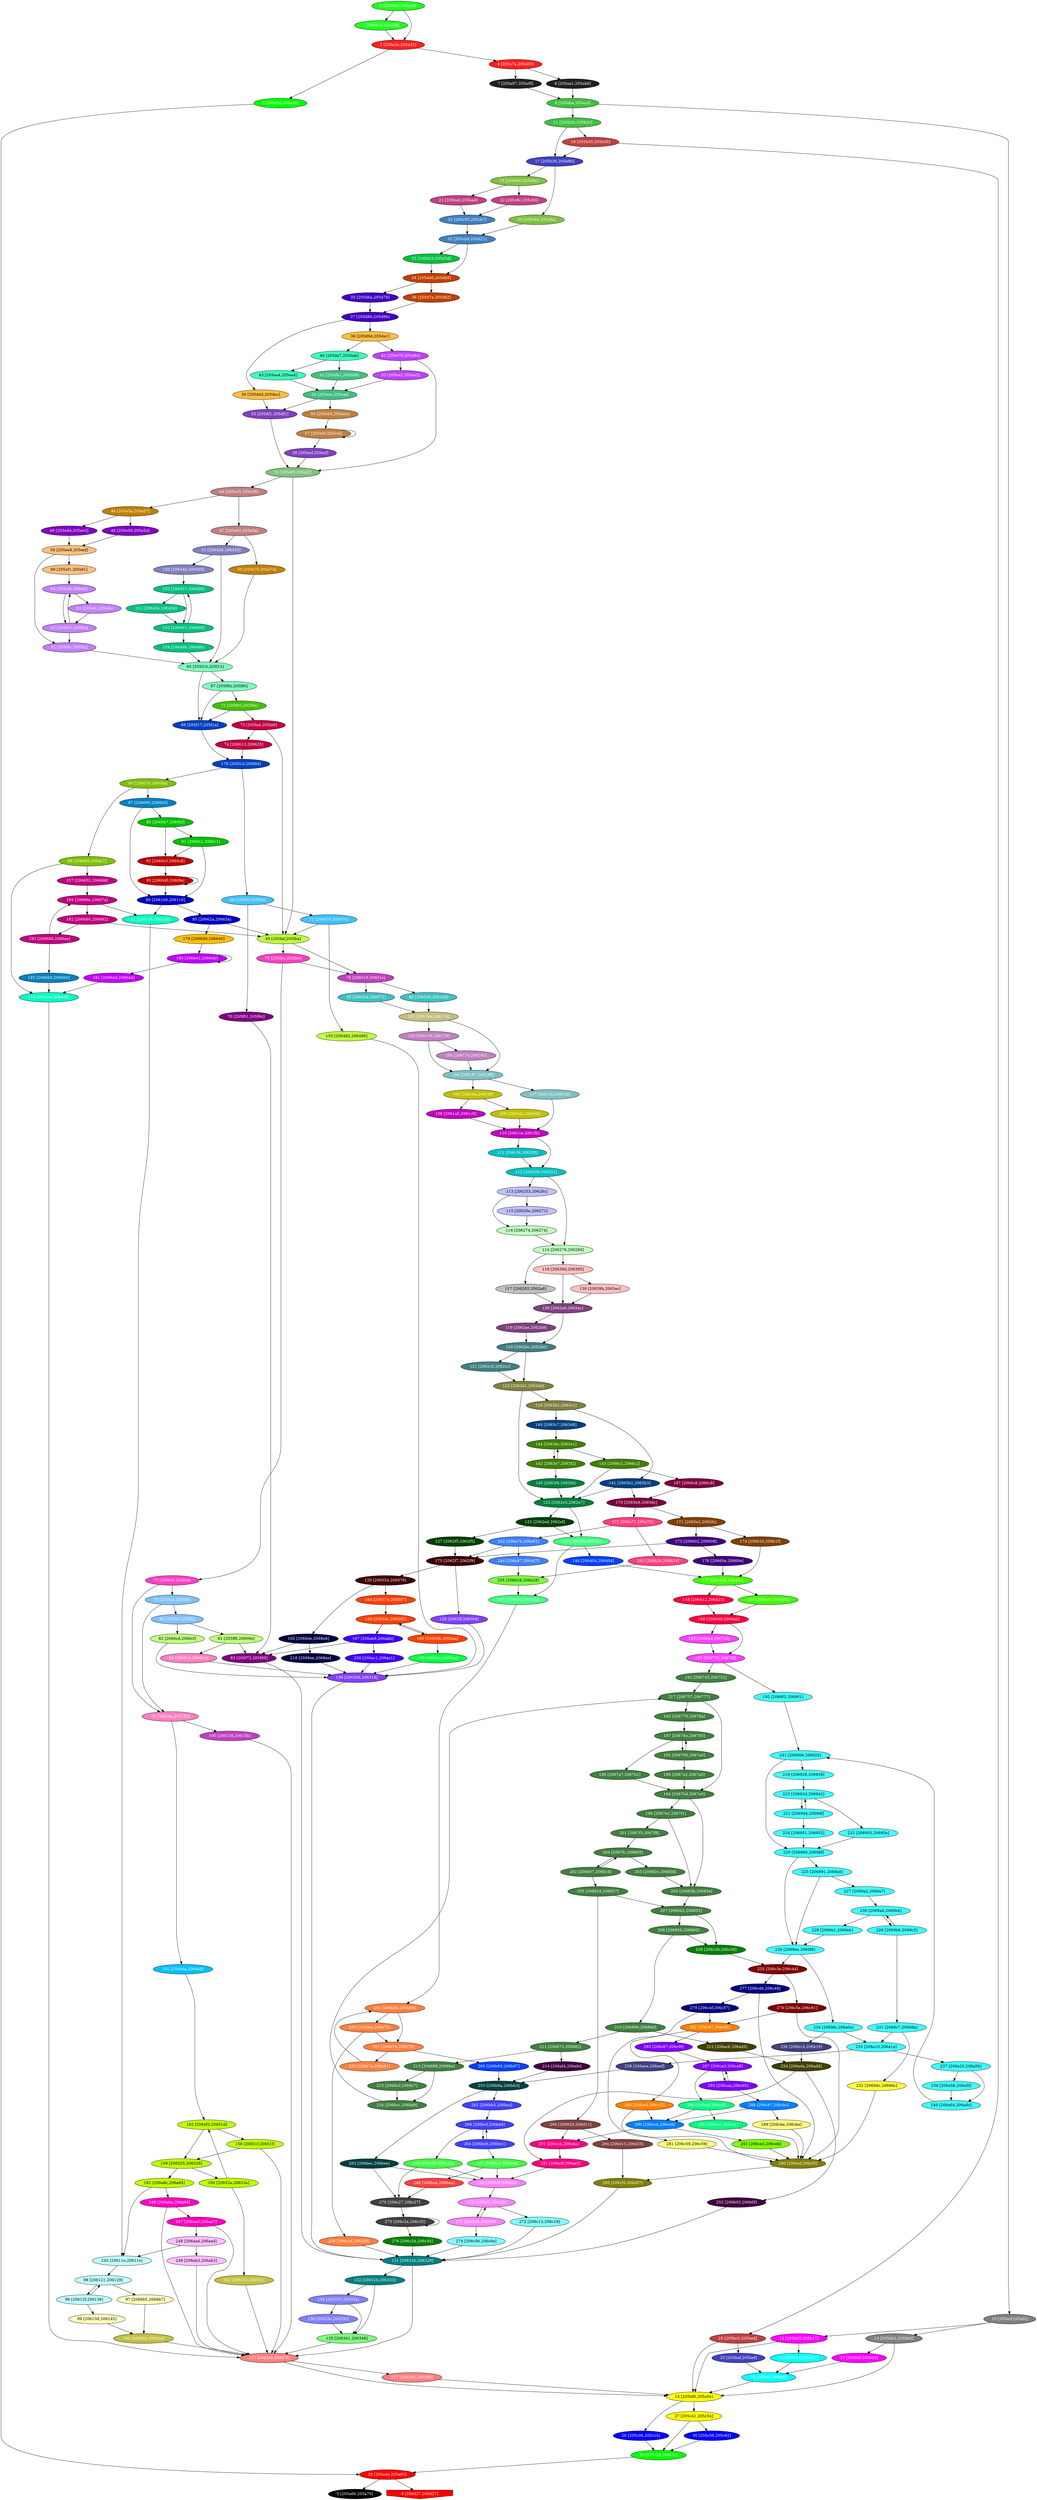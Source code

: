 diGraph libnss3{
	libnss3_0  [style=filled fillcolor="#20FF20" fontcolor="#ffffff" shape=oval label="0 [2059e0,205a1b]"]
	libnss3_1  [style=filled fillcolor="#20FF20" fontcolor="#ffffff" shape=oval label="1 [205a1d,205a28]"]
	libnss3_2  [style=filled fillcolor="#FF2020" fontcolor="#ffffff" shape=oval label="2 [205a2e,205a32]"]
	libnss3_3  [style=filled fillcolor="#00FF00" fontcolor="#ffffff" shape=oval label="3 [205a34,205a49]"]
	libnss3_4  [style=filled fillcolor="#FF2020" fontcolor="#ffffff" shape=oval label="4 [205a7a,205a95]"]
	libnss3_5  [style=filled fillcolor="#000000" fontcolor="#ffffff" shape=oval label="5 [205a66,205a79]"]
	libnss3_6  [style=filled fillcolor="#FF0000" fontcolor="#ffffff" shape=invhouse label="6 [206d27,206d27]"]
	libnss3_7  [style=filled fillcolor="#202020" fontcolor="#ffffff" shape=oval label="7 [205a97,205a9f]"]
	libnss3_8  [style=filled fillcolor="#202020" fontcolor="#ffffff" shape=oval label="8 [205aa1,205ab6]"]
	libnss3_9  [style=filled fillcolor="#40C040" fontcolor="#ffffff" shape=oval label="9 [205aba,205acd]"]
	libnss3_a  [style=filled fillcolor="#808080" fontcolor="#ffffff" shape=oval label="10 [205acf,205afc]"]
	libnss3_b  [style=filled fillcolor="#40C040" fontcolor="#ffffff" shape=oval label="11 [205b26,205b2e]"]
	libnss3_c  [style=filled fillcolor="#FF00FF" fontcolor="#ffffff" shape=oval label="12 [205b02,205b17]"]
	libnss3_d  [style=filled fillcolor="#808080" fontcolor="#ffffff" shape=oval label="13 [205bb2,205bbd]"]
	libnss3_e  [style=filled fillcolor="#00FFFF" fontcolor="#ffffff" shape=oval label="14 [205b1d,205b21]"]
	libnss3_f  [style=filled fillcolor="#FFFF00" fontcolor="#000000" shape=oval label="15 [205bf6,205c04]"]
	libnss3_10  [style=filled fillcolor="#C04040" fontcolor="#ffffff" shape=oval label="16 [205b30,205b30]"]
	libnss3_11  [style=filled fillcolor="#4040C0" fontcolor="#ffffff" shape=oval label="17 [205b36,205b80]"]
	libnss3_12  [style=filled fillcolor="#C04040" fontcolor="#ffffff" shape=oval label="18 [205bc5,205bed]"]
	libnss3_13  [style=filled fillcolor="#80C040" fontcolor="#ffffff" shape=oval label="19 [205b86,205b9a]"]
	libnss3_14  [style=filled fillcolor="#80C040" fontcolor="#ffffff" shape=oval label="20 [205c64,205c8a]"]
	libnss3_15  [style=filled fillcolor="#C04080" fontcolor="#ffffff" shape=oval label="21 [205ba0,205bad]"]
	libnss3_16  [style=filled fillcolor="#C04080" fontcolor="#ffffff" shape=oval label="22 [205c8c,205c93]"]
	libnss3_17  [style=filled fillcolor="#FF00FF" fontcolor="#ffffff" shape=oval label="23 [205bbf,205bc3]"]
	libnss3_18  [style=filled fillcolor="#00FFFF" fontcolor="#ffffff" shape=oval label="24 [205bf3,205bf3]"]
	libnss3_19  [style=filled fillcolor="#4040C0" fontcolor="#ffffff" shape=oval label="25 [205bef,205bef]"]
	libnss3_1a  [style=filled fillcolor="#0000FF" fontcolor="#ffffff" shape=oval label="26 [205c06,205c1b]"]
	libnss3_1b  [style=filled fillcolor="#FFFF00" fontcolor="#000000" shape=oval label="27 [205c41,205c54]"]
	libnss3_1c  [style=filled fillcolor="#FF0000" fontcolor="#ffffff" shape=oval label="28 [205a4e,205a60]"]
	libnss3_1d  [style=filled fillcolor="#00FF00" fontcolor="#ffffff" shape=oval label="29 [205c20,205c3c]"]
	libnss3_1e  [style=filled fillcolor="#0000FF" fontcolor="#ffffff" shape=oval label="30 [205c56,205c62]"]
	libnss3_1f  [style=filled fillcolor="#4080C0" fontcolor="#ffffff" shape=oval label="31 [205c95,205cb7]"]
	libnss3_20  [style=filled fillcolor="#4080C0" fontcolor="#ffffff" shape=oval label="32 [205cb9,205d21]"]
	libnss3_21  [style=filled fillcolor="#00C040" fontcolor="#ffffff" shape=oval label="33 [205d23,205d3d]"]
	libnss3_22  [style=filled fillcolor="#C04000" fontcolor="#ffffff" shape=oval label="34 [205d40,205d68]"]
	libnss3_23  [style=filled fillcolor="#4000C0" fontcolor="#ffffff" shape=oval label="35 [205d6a,205d78]"]
	libnss3_24  [style=filled fillcolor="#C04000" fontcolor="#ffffff" shape=oval label="36 [205d7a,205d82]"]
	libnss3_25  [style=filled fillcolor="#4000C0" fontcolor="#ffffff" shape=oval label="37 [205d86,205d9b]"]
	libnss3_26  [style=filled fillcolor="#FFC040" fontcolor="#000000" shape=oval label="38 [205d9d,205da1]"]
	libnss3_27  [style=filled fillcolor="#FFC040" fontcolor="#000000" shape=oval label="39 [205ddd,205dec]"]
	libnss3_28  [style=filled fillcolor="#40FFC0" fontcolor="#000000" shape=oval label="40 [205da7,205dab]"]
	libnss3_29  [style=filled fillcolor="#C040FF" fontcolor="#ffffff" shape=oval label="41 [205e79,205e9c]"]
	libnss3_2a  [style=filled fillcolor="#40C080" fontcolor="#ffffff" shape=oval label="42 [205db1,205dd8]"]
	libnss3_2b  [style=filled fillcolor="#40FFC0" fontcolor="#000000" shape=oval label="43 [205ea4,205ea4]"]
	libnss3_2c  [style=filled fillcolor="#C08080" fontcolor="#ffffff" shape=oval label="44 [205e35,205e38]"]
	libnss3_2d  [style=filled fillcolor="#C0FF40" fontcolor="#000000" shape=oval label="45 [205faf,205fba]"]
	libnss3_2e  [style=filled fillcolor="#C08000" fontcolor="#ffffff" shape=oval label="46 [205e3a,205e57]"]
	libnss3_2f  [style=filled fillcolor="#C08080" fontcolor="#ffffff" shape=oval label="47 [205e62,205e6a]"]
	libnss3_30  [style=filled fillcolor="#8000C0" fontcolor="#ffffff" shape=oval label="48 [205e59,205e5d]"]
	libnss3_31  [style=filled fillcolor="#8000C0" fontcolor="#ffffff" shape=oval label="49 [205ed4,205ee3]"]
	libnss3_32  [style=filled fillcolor="#C08000" fontcolor="#ffffff" shape=oval label="50 [205e70,205e74]"]
	libnss3_33  [style=filled fillcolor="#8080C0" fontcolor="#ffffff" shape=oval label="51 [206428,206445]"]
	libnss3_34  [style=filled fillcolor="#80C080" fontcolor="#ffffff" shape=oval label="52 [205df3,205e2f]"]
	libnss3_35  [style=filled fillcolor="#C040FF" fontcolor="#ffffff" shape=oval label="53 [205ea2,205ea2]"]
	libnss3_36  [style=filled fillcolor="#40C080" fontcolor="#ffffff" shape=oval label="54 [205eac,205eaf]"]
	libnss3_37  [style=filled fillcolor="#8040C0" fontcolor="#ffffff" shape=oval label="55 [205df1,205df1]"]
	libnss3_38  [style=filled fillcolor="#C08040" fontcolor="#ffffff" shape=oval label="56 [205eb5,205eba]"]
	libnss3_39  [style=filled fillcolor="#C08040" fontcolor="#ffffff" shape=oval label="57 [205ebf,205ecd]"]
	libnss3_3a  [style=filled fillcolor="#8040C0" fontcolor="#ffffff" shape=oval label="58 [205ecf,205ecf]"]
	libnss3_3b  [style=filled fillcolor="#FFC080" fontcolor="#000000" shape=oval label="59 [205ee8,205eef]"]
	libnss3_3c  [style=filled fillcolor="#FFC080" fontcolor="#000000" shape=oval label="60 [205ef1,205ef1]"]
	libnss3_3d  [style=filled fillcolor="#C080FF" fontcolor="#ffffff" shape=oval label="61 [205f0c,205f0c]"]
	libnss3_3e  [style=filled fillcolor="#C080FF" fontcolor="#ffffff" shape=oval label="62 [205efc,205efe]"]
	libnss3_3f  [style=filled fillcolor="#C080FF" fontcolor="#ffffff" shape=oval label="63 [205f02,205f0a]"]
	libnss3_40  [style=filled fillcolor="#C080FF" fontcolor="#ffffff" shape=oval label="64 [205ef8,205efa]"]
	libnss3_41  [style=filled fillcolor="#80FFC0" fontcolor="#000000" shape=oval label="65 [205f10,205f15]"]
	libnss3_42  [style=filled fillcolor="#0040C0" fontcolor="#ffffff" shape=oval label="66 [205f17,205f1a]"]
	libnss3_43  [style=filled fillcolor="#80FFC0" fontcolor="#000000" shape=oval label="67 [205f8d,205f90]"]
	libnss3_44  [style=filled fillcolor="#40C0FF" fontcolor="#ffffff" shape=oval label="68 [205f4f,205f5b]"]
	libnss3_45  [style=filled fillcolor="#80C000" fontcolor="#ffffff" shape=oval label="69 [206076,20608a]"]
	libnss3_46  [style=filled fillcolor="#800080" fontcolor="#ffffff" shape=oval label="70 [205f61,205f6d]"]
	libnss3_47  [style=filled fillcolor="#40C0FF" fontcolor="#ffffff" shape=oval label="71 [206470,20647c]"]
	libnss3_48  [style=filled fillcolor="#40C000" fontcolor="#ffffff" shape=oval label="72 [205f92,205f9e]"]
	libnss3_49  [style=filled fillcolor="#C00040" fontcolor="#ffffff" shape=oval label="73 [205fa4,205fa9]"]
	libnss3_4a  [style=filled fillcolor="#C00040" fontcolor="#ffffff" shape=oval label="74 [206613,206625]"]
	libnss3_4b  [style=filled fillcolor="#FF40C0" fontcolor="#ffffff" shape=oval label="75 [205fbc,205fbe]"]
	libnss3_4c  [style=filled fillcolor="#C040C0" fontcolor="#ffffff" shape=oval label="76 [206019,20601e]"]
	libnss3_4d  [style=filled fillcolor="#FF40C0" fontcolor="#ffffff" shape=oval label="77 [205fc0,205fd4]"]
	libnss3_4e  [style=filled fillcolor="#80C0FF" fontcolor="#ffffff" shape=oval label="78 [205fda,205fdd]"]
	libnss3_4f  [style=filled fillcolor="#FF80C0" fontcolor="#ffffff" shape=oval label="79 [20614a,206152]"]
	libnss3_50  [style=filled fillcolor="#80C0FF" fontcolor="#ffffff" shape=oval label="80 [205fe3,205ff2]"]
	libnss3_51  [style=filled fillcolor="#C0FF80" fontcolor="#000000" shape=oval label="81 [205ff8,20600e]"]
	libnss3_52  [style=filled fillcolor="#C0FF80" fontcolor="#000000" shape=oval label="82 [2066cd,2066cf]"]
	libnss3_53  [style=filled fillcolor="#800080" fontcolor="#ffffff" shape=oval label="83 [205f72,205f88]"]
	libnss3_54  [style=filled fillcolor="#FF80C0" fontcolor="#ffffff" shape=oval label="84 [206014,206014]"]
	libnss3_55  [style=filled fillcolor="#40C0C0" fontcolor="#ffffff" shape=oval label="85 [206024,206071]"]
	libnss3_56  [style=filled fillcolor="#40C0C0" fontcolor="#ffffff" shape=oval label="86 [206160,206169]"]
	libnss3_57  [style=filled fillcolor="#0080C0" fontcolor="#ffffff" shape=oval label="87 [206090,2060b5]"]
	libnss3_58  [style=filled fillcolor="#80C000" fontcolor="#ffffff" shape=oval label="88 [206495,2064c7]"]
	libnss3_59  [style=filled fillcolor="#00C000" fontcolor="#ffffff" shape=oval label="89 [2060b7,2060bf]"]
	libnss3_5a  [style=filled fillcolor="#0000C0" fontcolor="#ffffff" shape=oval label="90 [206100,206110]"]
	libnss3_5b  [style=filled fillcolor="#00C000" fontcolor="#ffffff" shape=oval label="91 [2060c1,2060c1]"]
	libnss3_5c  [style=filled fillcolor="#C00000" fontcolor="#ffffff" shape=oval label="92 [2060c3,2060c8]"]
	libnss3_5d  [style=filled fillcolor="#C00000" fontcolor="#ffffff" shape=oval label="93 [2060d0,2060fe]"]
	libnss3_5e  [style=filled fillcolor="#00FFC0" fontcolor="#ffffff" shape=oval label="94 [206116,206119]"]
	libnss3_5f  [style=filled fillcolor="#0000C0" fontcolor="#ffffff" shape=oval label="95 [20662a,20663a]"]
	libnss3_60  [style=filled fillcolor="#C0FFFF" fontcolor="#000000" shape=oval label="96 [20612f,206136]"]
	libnss3_61  [style=filled fillcolor="#FFFFC0" fontcolor="#000000" shape=oval label="97 [2066b5,2066b7]"]
	libnss3_62  [style=filled fillcolor="#C0FFFF" fontcolor="#000000" shape=oval label="98 [206121,206129]"]
	libnss3_63  [style=filled fillcolor="#FFFFC0" fontcolor="#000000" shape=oval label="99 [206138,206145]"]
	libnss3_64  [style=filled fillcolor="#C040C0" fontcolor="#ffffff" shape=oval label="100 [206158,20615b]"]
	libnss3_65  [style=filled fillcolor="#00C0FF" fontcolor="#ffffff" shape=oval label="101 [2064da,2064eb]"]
	libnss3_66  [style=filled fillcolor="#C0C080" fontcolor="#ffffff" shape=oval label="102 [20616e,206174]"]
	libnss3_67  [style=filled fillcolor="#C080C0" fontcolor="#ffffff" shape=oval label="103 [206176,206178]"]
	libnss3_68  [style=filled fillcolor="#80C0C0" fontcolor="#ffffff" shape=oval label="104 [206187,206198]"]
	libnss3_69  [style=filled fillcolor="#C080C0" fontcolor="#ffffff" shape=oval label="105 [20617a,206185]"]
	libnss3_6a  [style=filled fillcolor="#C0C000" fontcolor="#ffffff" shape=oval label="106 [20619a,20619f]"]
	libnss3_6b  [style=filled fillcolor="#80C0C0" fontcolor="#ffffff" shape=oval label="107 [2061cb,2061cb]"]
	libnss3_6c  [style=filled fillcolor="#C000C0" fontcolor="#ffffff" shape=oval label="108 [2061a5,2061c9]"]
	libnss3_6d  [style=filled fillcolor="#C0C000" fontcolor="#ffffff" shape=oval label="109 [206541,20654f]"]
	libnss3_6e  [style=filled fillcolor="#C000C0" fontcolor="#ffffff" shape=oval label="110 [2061ce,2061fb]"]
	libnss3_6f  [style=filled fillcolor="#00C0C0" fontcolor="#ffffff" shape=oval label="111 [2061fd,206205]"]
	libnss3_70  [style=filled fillcolor="#00C0C0" fontcolor="#ffffff" shape=oval label="112 [206209,206251]"]
	libnss3_71  [style=filled fillcolor="#C0C0FF" fontcolor="#000000" shape=oval label="113 [206253,20626c]"]
	libnss3_72  [style=filled fillcolor="#C0FFC0" fontcolor="#000000" shape=oval label="114 [206276,20628d]"]
	libnss3_73  [style=filled fillcolor="#C0C0FF" fontcolor="#000000" shape=oval label="115 [20626e,206271]"]
	libnss3_74  [style=filled fillcolor="#C0FFC0" fontcolor="#000000" shape=oval label="116 [206274,206274]"]
	libnss3_75  [style=filled fillcolor="#C0C0C0" fontcolor="#000000" shape=oval label="117 [206293,2062a6]"]
	libnss3_76  [style=filled fillcolor="#FFC0C0" fontcolor="#000000" shape=oval label="118 [20638d,206395]"]
	libnss3_77  [style=filled fillcolor="#804080" fontcolor="#ffffff" shape=oval label="119 [2062ae,2062b9]"]
	libnss3_78  [style=filled fillcolor="#408080" fontcolor="#ffffff" shape=oval label="120 [2062bc,2062be]"]
	libnss3_79  [style=filled fillcolor="#408080" fontcolor="#ffffff" shape=oval label="121 [2062c0,2062cc]"]
	libnss3_7a  [style=filled fillcolor="#808040" fontcolor="#ffffff" shape=oval label="122 [2062d1,2062dd]"]
	libnss3_7b  [style=filled fillcolor="#008040" fontcolor="#ffffff" shape=oval label="123 [2062e3,2062e7]"]
	libnss3_7c  [style=filled fillcolor="#808040" fontcolor="#ffffff" shape=oval label="124 [2063b1,2063c1]"]
	libnss3_7d  [style=filled fillcolor="#004000" fontcolor="#ffffff" shape=oval label="125 [2062ed,2062ef]"]
	libnss3_7e  [style=filled fillcolor="#40FF80" fontcolor="#ffffff" shape=oval label="126 [2063f9,2063fe]"]
	libnss3_7f  [style=filled fillcolor="#004000" fontcolor="#ffffff" shape=oval label="127 [2062f5,2062f5]"]
	libnss3_80  [style=filled fillcolor="#8040FF" fontcolor="#ffffff" shape=oval label="128 [2062ff,206304]"]
	libnss3_81  [style=filled fillcolor="#400000" fontcolor="#ffffff" shape=oval label="129 [206554,206578]"]
	libnss3_82  [style=filled fillcolor="#8040FF" fontcolor="#ffffff" shape=oval label="130 [206309,206318]"]
	libnss3_83  [style=filled fillcolor="#008080" fontcolor="#ffffff" shape=oval label="131 [20631b,206329]"]
	libnss3_84  [style=filled fillcolor="#008080" fontcolor="#ffffff" shape=oval label="132 [20632b,206333]"]
	libnss3_85  [style=filled fillcolor="#FF8080" fontcolor="#ffffff" shape=oval label="133 [20634b,20637f]"]
	libnss3_86  [style=filled fillcolor="#8080FF" fontcolor="#ffffff" shape=oval label="134 [206335,20633a]"]
	libnss3_87  [style=filled fillcolor="#80FF80" fontcolor="#000000" shape=oval label="135 [206341,206346]"]
	libnss3_88  [style=filled fillcolor="#8080FF" fontcolor="#ffffff" shape=oval label="136 [20633c,20633c]"]
	libnss3_89  [style=filled fillcolor="#FF8080" fontcolor="#ffffff" shape=oval label="137 [206385,206388]"]
	libnss3_8a  [style=filled fillcolor="#804080" fontcolor="#ffffff" shape=oval label="138 [2062a9,2062ac]"]
	libnss3_8b  [style=filled fillcolor="#FFC0C0" fontcolor="#000000" shape=oval label="139 [20639b,2063ac]"]
	libnss3_8c  [style=filled fillcolor="#004080" fontcolor="#ffffff" shape=oval label="140 [2063c7,2063d8]"]
	libnss3_8d  [style=filled fillcolor="#004080" fontcolor="#ffffff" shape=oval label="141 [2065b1,2065b3]"]
	libnss3_8e  [style=filled fillcolor="#408000" fontcolor="#ffffff" shape=oval label="142 [2063e7,2063f2]"]
	libnss3_8f  [style=filled fillcolor="#408000" fontcolor="#ffffff" shape=oval label="143 [2066c2,2066c2]"]
	libnss3_90  [style=filled fillcolor="#408000" fontcolor="#ffffff" shape=oval label="144 [2063dc,2063e1]"]
	libnss3_91  [style=filled fillcolor="#008040" fontcolor="#ffffff" shape=oval label="145 [2063f4,2063f4]"]
	libnss3_92  [style=filled fillcolor="#0040FF" fontcolor="#ffffff" shape=oval label="146 [206404,206404]"]
	libnss3_93  [style=filled fillcolor="#40FF80" fontcolor="#ffffff" shape=oval label="147 [206b2a,206b4b]"]
	libnss3_94  [style=filled fillcolor="#FF0040" fontcolor="#ffffff" shape=oval label="148 [206412,206423]"]
	libnss3_95  [style=filled fillcolor="#40FF00" fontcolor="#ffffff" shape=oval label="149 [2066d4,2066d4]"]
	libnss3_96  [style=filled fillcolor="#8080C0" fontcolor="#ffffff" shape=oval label="150 [20644b,206450]"]
	libnss3_97  [style=filled fillcolor="#00C080" fontcolor="#ffffff" shape=oval label="151 [20645b,20645d]"]
	libnss3_98  [style=filled fillcolor="#00C080" fontcolor="#ffffff" shape=oval label="152 [206461,206469]"]
	libnss3_99  [style=filled fillcolor="#00C080" fontcolor="#ffffff" shape=oval label="153 [206457,206459]"]
	libnss3_9a  [style=filled fillcolor="#00C080" fontcolor="#ffffff" shape=oval label="154 [20646b,20646b]"]
	libnss3_9b  [style=filled fillcolor="#C0FF40" fontcolor="#000000" shape=oval label="155 [206482,206490]"]
	libnss3_9c  [style=filled fillcolor="#00FFC0" fontcolor="#ffffff" shape=oval label="156 [2064cd,2064d5]"]
	libnss3_9d  [style=filled fillcolor="#C00080" fontcolor="#ffffff" shape=oval label="157 [206652,206666]"]
	libnss3_9e  [style=filled fillcolor="#C0FF00" fontcolor="#000000" shape=oval label="158 [20651f,20651f]"]
	libnss3_9f  [style=filled fillcolor="#C0FF00" fontcolor="#000000" shape=oval label="159 [206525,206528]"]
	libnss3_a0  [style=filled fillcolor="#C0FF00" fontcolor="#000000" shape=oval label="160 [20652e,20653a]"]
	libnss3_a1  [style=filled fillcolor="#C0FF00" fontcolor="#000000" shape=oval label="161 [206a8c,206a94]"]
	libnss3_a2  [style=filled fillcolor="#C0FF00" fontcolor="#000000" shape=oval label="162 [2064f3,20651d]"]
	libnss3_a3  [style=filled fillcolor="#C0C040" fontcolor="#ffffff" shape=oval label="163 [20653c,20653c]"]
	libnss3_a4  [style=filled fillcolor="#FF4000" fontcolor="#ffffff" shape=oval label="164 [20657e,206587]"]
	libnss3_a5  [style=filled fillcolor="#000040" fontcolor="#ffffff" shape=oval label="165 [2068de,2068e8]"]
	libnss3_a6  [style=filled fillcolor="#FF4000" fontcolor="#ffffff" shape=oval label="166 [20659b,2065aa]"]
	libnss3_a7  [style=filled fillcolor="#4000FF" fontcolor="#ffffff" shape=oval label="167 [206ab8,206abb]"]
	libnss3_a8  [style=filled fillcolor="#FF4000" fontcolor="#ffffff" shape=oval label="168 [20658c,206595]"]
	libnss3_a9  [style=filled fillcolor="#00FF40" fontcolor="#ffffff" shape=oval label="169 [2065ac,2065ac]"]
	libnss3_aa  [style=filled fillcolor="#800040" fontcolor="#ffffff" shape=oval label="170 [2065b9,2065dc]"]
	libnss3_ab  [style=filled fillcolor="#804000" fontcolor="#ffffff" shape=oval label="171 [2065e2,2065fc]"]
	libnss3_ac  [style=filled fillcolor="#FF4080" fontcolor="#ffffff" shape=oval label="172 [206a71,206a75]"]
	libnss3_ad  [style=filled fillcolor="#400080" fontcolor="#ffffff" shape=oval label="173 [206602,206608]"]
	libnss3_ae  [style=filled fillcolor="#804000" fontcolor="#ffffff" shape=oval label="174 [206b1b,206b1f]"]
	libnss3_af  [style=filled fillcolor="#400000" fontcolor="#ffffff" shape=oval label="175 [2062f7,2062f9]"]
	libnss3_b0  [style=filled fillcolor="#400080" fontcolor="#ffffff" shape=oval label="176 [20660e,20660e]"]
	libnss3_b1  [style=filled fillcolor="#40FF00" fontcolor="#ffffff" shape=oval label="177 [206406,20640c]"]
	libnss3_b2  [style=filled fillcolor="#0040C0" fontcolor="#ffffff" shape=oval label="178 [205f1d,205f49]"]
	libnss3_b3  [style=filled fillcolor="#FFC000" fontcolor="#000000" shape=oval label="179 [206640,206640]"]
	libnss3_b4  [style=filled fillcolor="#C000FF" fontcolor="#ffffff" shape=oval label="180 [206643,20664b]"]
	libnss3_b5  [style=filled fillcolor="#C000FF" fontcolor="#ffffff" shape=oval label="181 [20664d,20664d]"]
	libnss3_b6  [style=filled fillcolor="#C00080" fontcolor="#ffffff" shape=oval label="182 [206680,206682]"]
	libnss3_b7  [style=filled fillcolor="#C00080" fontcolor="#ffffff" shape=oval label="183 [206688,2066ae]"]
	libnss3_b8  [style=filled fillcolor="#C00080" fontcolor="#ffffff" shape=oval label="184 [20666e,20667a]"]
	libnss3_b9  [style=filled fillcolor="#0080C0" fontcolor="#ffffff" shape=oval label="185 [2066b0,2066b0]"]
	libnss3_ba  [style=filled fillcolor="#C0C040" fontcolor="#ffffff" shape=oval label="186 [2066bb,2066bd]"]
	libnss3_bb  [style=filled fillcolor="#800040" fontcolor="#ffffff" shape=oval label="187 [2066c8,2066c8]"]
	libnss3_bc  [style=filled fillcolor="#FF0040" fontcolor="#ffffff" shape=oval label="188 [2066d9,2066eb]"]
	libnss3_bd  [style=filled fillcolor="#FF40FF" fontcolor="#ffffff" shape=oval label="189 [2066ed,20672d]"]
	libnss3_be  [style=filled fillcolor="#FF40FF" fontcolor="#ffffff" shape=oval label="190 [206732,20673f]"]
	libnss3_bf  [style=filled fillcolor="#408040" fontcolor="#ffffff" shape=oval label="191 [206745,206752]"]
	libnss3_c0  [style=filled fillcolor="#40FFFF" fontcolor="#000000" shape=oval label="192 [2068f3,206901]"]
	libnss3_c1  [style=filled fillcolor="#408040" fontcolor="#ffffff" shape=oval label="193 [206779,20678a]"]
	libnss3_c2  [style=filled fillcolor="#408040" fontcolor="#ffffff" shape=oval label="194 [2067b4,2067e0]"]
	libnss3_c3  [style=filled fillcolor="#408040" fontcolor="#ffffff" shape=oval label="195 [206795,2067a0]"]
	libnss3_c4  [style=filled fillcolor="#408040" fontcolor="#ffffff" shape=oval label="196 [2067a7,2067b1]"]
	libnss3_c5  [style=filled fillcolor="#408040" fontcolor="#ffffff" shape=oval label="197 [20678e,206793]"]
	libnss3_c6  [style=filled fillcolor="#408040" fontcolor="#ffffff" shape=oval label="198 [2067a2,2067a5]"]
	libnss3_c7  [style=filled fillcolor="#408040" fontcolor="#ffffff" shape=oval label="199 [2067e2,2067f1]"]
	libnss3_c8  [style=filled fillcolor="#408040" fontcolor="#ffffff" shape=oval label="200 [20683b,20683e]"]
	libnss3_c9  [style=filled fillcolor="#408040" fontcolor="#ffffff" shape=oval label="201 [2067f3,2067f8]"]
	libnss3_ca  [style=filled fillcolor="#408040" fontcolor="#ffffff" shape=oval label="202 [206807,206816]"]
	libnss3_cb  [style=filled fillcolor="#408040" fontcolor="#ffffff" shape=oval label="203 [20682e,206838]"]
	libnss3_cc  [style=filled fillcolor="#408040" fontcolor="#ffffff" shape=oval label="204 [2067fc,206805]"]
	libnss3_cd  [style=filled fillcolor="#408040" fontcolor="#ffffff" shape=oval label="205 [206818,206827]"]
	libnss3_ce  [style=filled fillcolor="#804040" fontcolor="#ffffff" shape=oval label="206 [206829,206d11]"]
	libnss3_cf  [style=filled fillcolor="#408040" fontcolor="#ffffff" shape=oval label="207 [206843,206853]"]
	libnss3_d0  [style=filled fillcolor="#408040" fontcolor="#ffffff" shape=oval label="208 [206859,206860]"]
	libnss3_d1  [style=filled fillcolor="#008000" fontcolor="#ffffff" shape=oval label="209 [206c39,206c39]"]
	libnss3_d2  [style=filled fillcolor="#408040" fontcolor="#ffffff" shape=oval label="210 [206866,20686d]"]
	libnss3_d3  [style=filled fillcolor="#408040" fontcolor="#ffffff" shape=oval label="211 [206873,206882]"]
	libnss3_d4  [style=filled fillcolor="#404000" fontcolor="#ffffff" shape=oval label="212 [206ac6,206ad5]"]
	libnss3_d5  [style=filled fillcolor="#408040" fontcolor="#ffffff" shape=oval label="213 [206888,2068be]"]
	libnss3_d6  [style=filled fillcolor="#400040" fontcolor="#ffffff" shape=oval label="214 [206af4,206afe]"]
	libnss3_d7  [style=filled fillcolor="#408040" fontcolor="#ffffff" shape=oval label="215 [2068c0,2068c7]"]
	libnss3_d8  [style=filled fillcolor="#408040" fontcolor="#ffffff" shape=oval label="216 [2068cc,2068d9]"]
	libnss3_d9  [style=filled fillcolor="#408040" fontcolor="#ffffff" shape=oval label="217 [206757,206777]"]
	libnss3_da  [style=filled fillcolor="#000040" fontcolor="#ffffff" shape=oval label="218 [2068ee,2068ee]"]
	libnss3_db  [style=filled fillcolor="#40FFFF" fontcolor="#000000" shape=oval label="219 [206928,206939]"]
	libnss3_dc  [style=filled fillcolor="#40FFFF" fontcolor="#000000" shape=oval label="220 [206960,20698f]"]
	libnss3_dd  [style=filled fillcolor="#40FFFF" fontcolor="#000000" shape=oval label="221 [206944,20694f]"]
	libnss3_de  [style=filled fillcolor="#40FFFF" fontcolor="#000000" shape=oval label="222 [206955,20695e]"]
	libnss3_df  [style=filled fillcolor="#40FFFF" fontcolor="#000000" shape=oval label="223 [20693d,206942]"]
	libnss3_e0  [style=filled fillcolor="#40FFFF" fontcolor="#000000" shape=oval label="224 [206951,206953]"]
	libnss3_e1  [style=filled fillcolor="#40FFFF" fontcolor="#000000" shape=oval label="225 [206991,2069a0]"]
	libnss3_e2  [style=filled fillcolor="#40FFFF" fontcolor="#000000" shape=oval label="226 [2069ee,2069f8]"]
	libnss3_e3  [style=filled fillcolor="#40FFFF" fontcolor="#000000" shape=oval label="227 [2069a2,2069a7]"]
	libnss3_e4  [style=filled fillcolor="#40FFFF" fontcolor="#000000" shape=oval label="228 [2069b6,2069c5]"]
	libnss3_e5  [style=filled fillcolor="#40FFFF" fontcolor="#000000" shape=oval label="229 [2069e1,2069eb]"]
	libnss3_e6  [style=filled fillcolor="#40FFFF" fontcolor="#000000" shape=oval label="230 [2069ab,2069b4]"]
	libnss3_e7  [style=filled fillcolor="#40FFFF" fontcolor="#000000" shape=oval label="231 [2069c7,2069da]"]
	libnss3_e8  [style=filled fillcolor="#FFFF40" fontcolor="#000000" shape=oval label="232 [2069dc,2069dc]"]
	libnss3_e9  [style=filled fillcolor="#40FFFF" fontcolor="#000000" shape=oval label="233 [206a10,206a1a]"]
	libnss3_ea  [style=filled fillcolor="#40FFFF" fontcolor="#000000" shape=oval label="234 [2069fe,206a0a]"]
	libnss3_eb  [style=filled fillcolor="#800000" fontcolor="#ffffff" shape=oval label="235 [206c3e,206c44]"]
	libnss3_ec  [style=filled fillcolor="#404080" fontcolor="#ffffff" shape=oval label="236 [206b14,206b19]"]
	libnss3_ed  [style=filled fillcolor="#40FFFF" fontcolor="#000000" shape=oval label="237 [206a20,206a56]"]
	libnss3_ee  [style=filled fillcolor="#404080" fontcolor="#ffffff" shape=oval label="238 [206aea,206aef]"]
	libnss3_ef  [style=filled fillcolor="#40FFFF" fontcolor="#000000" shape=oval label="239 [206a58,206a5f]"]
	libnss3_f0  [style=filled fillcolor="#40FFFF" fontcolor="#000000" shape=oval label="240 [206a64,206a6c]"]
	libnss3_f1  [style=filled fillcolor="#40FFFF" fontcolor="#000000" shape=oval label="241 [206906,206926]"]
	libnss3_f2  [style=filled fillcolor="#4080FF" fontcolor="#ffffff" shape=oval label="242 [206a7b,206a81]"]
	libnss3_f3  [style=filled fillcolor="#FF4080" fontcolor="#ffffff" shape=oval label="243 [206b24,206b24]"]
	libnss3_f4  [style=filled fillcolor="#4080FF" fontcolor="#ffffff" shape=oval label="244 [206a87,206a87]"]
	libnss3_f5  [style=filled fillcolor="#C0FFFF" fontcolor="#000000" shape=oval label="245 [20611e,20611e]"]
	libnss3_f6  [style=filled fillcolor="#FF00C0" fontcolor="#ffffff" shape=oval label="246 [206a9a,206a9d]"]
	libnss3_f7  [style=filled fillcolor="#FF00C0" fontcolor="#ffffff" shape=oval label="247 [206aa3,206aa7]"]
	libnss3_f8  [style=filled fillcolor="#FFC0FF" fontcolor="#000000" shape=oval label="248 [206aad,206aad]"]
	libnss3_f9  [style=filled fillcolor="#FFC0FF" fontcolor="#000000" shape=oval label="249 [206ab3,206ab3]"]
	libnss3_fa  [style=filled fillcolor="#4000FF" fontcolor="#ffffff" shape=oval label="250 [206ac1,206ac1]"]
	libnss3_fb  [style=filled fillcolor="#FF0080" fontcolor="#ffffff" shape=oval label="251 [206adf,206ae5]"]
	libnss3_fc  [style=filled fillcolor="#400040" fontcolor="#ffffff" shape=oval label="252 [206b03,206b0f]"]
	libnss3_fd  [style=filled fillcolor="#004040" fontcolor="#ffffff" shape=oval label="253 [206b9a,206bb3]"]
	libnss3_fe  [style=filled fillcolor="#404000" fontcolor="#ffffff" shape=oval label="254 [206ada,206add]"]
	libnss3_ff  [style=filled fillcolor="#80FF40" fontcolor="#000000" shape=oval label="255 [206b28,206b28]"]
	libnss3_100  [style=filled fillcolor="#FF8040" fontcolor="#ffffff" shape=oval label="256 [206b6a,206b70]"]
	libnss3_101  [style=filled fillcolor="#FF8040" fontcolor="#ffffff" shape=oval label="257 [206b76,206b78]"]
	libnss3_102  [style=filled fillcolor="#FF8040" fontcolor="#ffffff" shape=oval label="258 [206c1d,206c20]"]
	libnss3_103  [style=filled fillcolor="#FF8040" fontcolor="#ffffff" shape=oval label="259 [206b7a,206b91]"]
	libnss3_104  [style=filled fillcolor="#0040FF" fontcolor="#ffffff" shape=oval label="260 [206b93,206b97]"]
	libnss3_105  [style=filled fillcolor="#FF8040" fontcolor="#ffffff" shape=oval label="261 [206b50,206b68]"]
	libnss3_106  [style=filled fillcolor="#4040FF" fontcolor="#ffffff" shape=oval label="262 [206bb5,206bcc]"]
	libnss3_107  [style=filled fillcolor="#004040" fontcolor="#ffffff" shape=oval label="263 [206bec,206bee]"]
	libnss3_108  [style=filled fillcolor="#4040FF" fontcolor="#ffffff" shape=oval label="264 [206bd6,206be1]"]
	libnss3_109  [style=filled fillcolor="#40FF40" fontcolor="#ffffff" shape=oval label="265 [206c25,206c25]"]
	libnss3_10a  [style=filled fillcolor="#4040FF" fontcolor="#ffffff" shape=oval label="266 [206bcf,206bd4]"]
	libnss3_10b  [style=filled fillcolor="#40FF40" fontcolor="#ffffff" shape=oval label="267 [206be3,206be8]"]
	libnss3_10c  [style=filled fillcolor="#FF4040" fontcolor="#ffffff" shape=oval label="268 [206bea,206bea]"]
	libnss3_10d  [style=filled fillcolor="#FF80FF" fontcolor="#ffffff" shape=oval label="269 [206bf0,206bf0]"]
	libnss3_10e  [style=filled fillcolor="#404040" fontcolor="#ffffff" shape=oval label="270 [206c27,206c27]"]
	libnss3_10f  [style=filled fillcolor="#FF80FF" fontcolor="#ffffff" shape=oval label="271 [206bfd,206c04]"]
	libnss3_110  [style=filled fillcolor="#80FFFF" fontcolor="#000000" shape=oval label="272 [206c13,206c18]"]
	libnss3_111  [style=filled fillcolor="#FF80FF" fontcolor="#ffffff" shape=oval label="273 [206bf3,206bfb]"]
	libnss3_112  [style=filled fillcolor="#80FFFF" fontcolor="#000000" shape=oval label="274 [206c06,206c0e]"]
	libnss3_113  [style=filled fillcolor="#404040" fontcolor="#ffffff" shape=oval label="275 [206c2a,206c32]"]
	libnss3_114  [style=filled fillcolor="#008000" fontcolor="#ffffff" shape=oval label="276 [206c34,206c34]"]
	libnss3_115  [style=filled fillcolor="#000080" fontcolor="#ffffff" shape=oval label="277 [206c46,206c49]"]
	libnss3_116  [style=filled fillcolor="#800000" fontcolor="#ffffff" shape=oval label="278 [206c5e,206c61]"]
	libnss3_117  [style=filled fillcolor="#000080" fontcolor="#ffffff" shape=oval label="279 [206c4f,206c57]"]
	libnss3_118  [style=filled fillcolor="#808000" fontcolor="#ffffff" shape=oval label="280 [206cef,206cf3]"]
	libnss3_119  [style=filled fillcolor="#FFFF80" fontcolor="#000000" shape=oval label="281 [206c59,206c59]"]
	libnss3_11a  [style=filled fillcolor="#FF8000" fontcolor="#ffffff" shape=oval label="282 [206c67,206c85]"]
	libnss3_11b  [style=filled fillcolor="#8000FF" fontcolor="#ffffff" shape=oval label="283 [206c87,206c9f]"]
	libnss3_11c  [style=filled fillcolor="#FF8000" fontcolor="#ffffff" shape=oval label="284 [206cc0,206cc2]"]
	libnss3_11d  [style=filled fillcolor="#8000FF" fontcolor="#ffffff" shape=oval label="285 [206caa,206cb5]"]
	libnss3_11e  [style=filled fillcolor="#00FF80" fontcolor="#ffffff" shape=oval label="286 [206cdf,206cdf]"]
	libnss3_11f  [style=filled fillcolor="#8000FF" fontcolor="#ffffff" shape=oval label="287 [206ca3,206ca8]"]
	libnss3_120  [style=filled fillcolor="#0080FF" fontcolor="#ffffff" shape=oval label="288 [206cb7,206cbc]"]
	libnss3_121  [style=filled fillcolor="#FFFF80" fontcolor="#000000" shape=oval label="289 [206cbe,206cbe]"]
	libnss3_122  [style=filled fillcolor="#0080FF" fontcolor="#ffffff" shape=oval label="290 [206cc4,206cc9]"]
	libnss3_123  [style=filled fillcolor="#FF0080" fontcolor="#ffffff" shape=oval label="291 [206ccb,206cda]"]
	libnss3_124  [style=filled fillcolor="#80FF00" fontcolor="#000000" shape=oval label="292 [206ce3,206ceb]"]
	libnss3_125  [style=filled fillcolor="#00FF80" fontcolor="#ffffff" shape=oval label="293 [206ce1,206ce1]"]
	libnss3_126  [style=filled fillcolor="#804040" fontcolor="#ffffff" shape=oval label="294 [206d13,206d25]"]
	libnss3_127  [style=filled fillcolor="#808000" fontcolor="#ffffff" shape=oval label="295 [206cf5,206d07]"]

	libnss3_0 -> libnss3_1
	libnss3_0 -> libnss3_2
	libnss3_1 -> libnss3_2
	libnss3_2 -> libnss3_3
	libnss3_2 -> libnss3_4
	libnss3_3 -> libnss3_1c
	libnss3_4 -> libnss3_7
	libnss3_4 -> libnss3_8
	libnss3_7 -> libnss3_9
	libnss3_8 -> libnss3_9
	libnss3_9 -> libnss3_a
	libnss3_9 -> libnss3_b
	libnss3_a -> libnss3_c
	libnss3_a -> libnss3_d
	libnss3_b -> libnss3_10
	libnss3_b -> libnss3_11
	libnss3_c -> libnss3_e
	libnss3_c -> libnss3_f
	libnss3_d -> libnss3_f
	libnss3_d -> libnss3_17
	libnss3_e -> libnss3_18
	libnss3_f -> libnss3_1a
	libnss3_f -> libnss3_1b
	libnss3_10 -> libnss3_11
	libnss3_10 -> libnss3_12
	libnss3_11 -> libnss3_13
	libnss3_11 -> libnss3_14
	libnss3_12 -> libnss3_f
	libnss3_12 -> libnss3_19
	libnss3_13 -> libnss3_15
	libnss3_13 -> libnss3_16
	libnss3_14 -> libnss3_20
	libnss3_15 -> libnss3_1f
	libnss3_16 -> libnss3_1f
	libnss3_17 -> libnss3_18
	libnss3_18 -> libnss3_f
	libnss3_19 -> libnss3_18
	libnss3_1a -> libnss3_1d
	libnss3_1b -> libnss3_1d
	libnss3_1b -> libnss3_1e
	libnss3_1c -> libnss3_5
	libnss3_1c -> libnss3_6
	libnss3_1d -> libnss3_1c
	libnss3_1e -> libnss3_1d
	libnss3_1f -> libnss3_20
	libnss3_20 -> libnss3_21
	libnss3_20 -> libnss3_22
	libnss3_21 -> libnss3_22
	libnss3_22 -> libnss3_23
	libnss3_22 -> libnss3_24
	libnss3_23 -> libnss3_25
	libnss3_24 -> libnss3_25
	libnss3_25 -> libnss3_26
	libnss3_25 -> libnss3_27
	libnss3_26 -> libnss3_28
	libnss3_26 -> libnss3_29
	libnss3_27 -> libnss3_37
	libnss3_28 -> libnss3_2a
	libnss3_28 -> libnss3_2b
	libnss3_29 -> libnss3_34
	libnss3_29 -> libnss3_35
	libnss3_2a -> libnss3_36
	libnss3_2b -> libnss3_36
	libnss3_2c -> libnss3_2e
	libnss3_2c -> libnss3_2f
	libnss3_2d -> libnss3_4b
	libnss3_2d -> libnss3_4c
	libnss3_2e -> libnss3_30
	libnss3_2e -> libnss3_31
	libnss3_2f -> libnss3_32
	libnss3_2f -> libnss3_33
	libnss3_30 -> libnss3_3b
	libnss3_31 -> libnss3_3b
	libnss3_32 -> libnss3_41
	libnss3_33 -> libnss3_41
	libnss3_33 -> libnss3_96
	libnss3_34 -> libnss3_2c
	libnss3_34 -> libnss3_2d
	libnss3_35 -> libnss3_36
	libnss3_36 -> libnss3_37
	libnss3_36 -> libnss3_38
	libnss3_37 -> libnss3_34
	libnss3_38 -> libnss3_39
	libnss3_39 -> libnss3_39
	libnss3_39 -> libnss3_3a
	libnss3_3a -> libnss3_34
	libnss3_3b -> libnss3_3c
	libnss3_3b -> libnss3_3d
	libnss3_3c -> libnss3_40
	libnss3_3d -> libnss3_41
	libnss3_3e -> libnss3_3f
	libnss3_3f -> libnss3_3d
	libnss3_3f -> libnss3_40
	libnss3_40 -> libnss3_3e
	libnss3_40 -> libnss3_3f
	libnss3_41 -> libnss3_42
	libnss3_41 -> libnss3_43
	libnss3_42 -> libnss3_b2
	libnss3_43 -> libnss3_42
	libnss3_43 -> libnss3_48
	libnss3_44 -> libnss3_46
	libnss3_44 -> libnss3_47
	libnss3_45 -> libnss3_57
	libnss3_45 -> libnss3_58
	libnss3_46 -> libnss3_53
	libnss3_47 -> libnss3_2d
	libnss3_47 -> libnss3_9b
	libnss3_48 -> libnss3_42
	libnss3_48 -> libnss3_49
	libnss3_49 -> libnss3_2d
	libnss3_49 -> libnss3_4a
	libnss3_4a -> libnss3_b2
	libnss3_4b -> libnss3_4c
	libnss3_4b -> libnss3_4d
	libnss3_4c -> libnss3_55
	libnss3_4c -> libnss3_56
	libnss3_4d -> libnss3_4e
	libnss3_4d -> libnss3_4f
	libnss3_4e -> libnss3_4f
	libnss3_4e -> libnss3_50
	libnss3_4f -> libnss3_64
	libnss3_4f -> libnss3_65
	libnss3_50 -> libnss3_51
	libnss3_50 -> libnss3_52
	libnss3_51 -> libnss3_53
	libnss3_51 -> libnss3_54
	libnss3_52 -> libnss3_82
	libnss3_53 -> libnss3_83
	libnss3_54 -> libnss3_82
	libnss3_55 -> libnss3_66
	libnss3_56 -> libnss3_66
	libnss3_57 -> libnss3_59
	libnss3_57 -> libnss3_5a
	libnss3_58 -> libnss3_9c
	libnss3_58 -> libnss3_9d
	libnss3_59 -> libnss3_5b
	libnss3_59 -> libnss3_5c
	libnss3_5a -> libnss3_5e
	libnss3_5a -> libnss3_5f
	libnss3_5b -> libnss3_5a
	libnss3_5b -> libnss3_5c
	libnss3_5c -> libnss3_5d
	libnss3_5d -> libnss3_5a
	libnss3_5d -> libnss3_5d
	libnss3_5e -> libnss3_f5
	libnss3_5f -> libnss3_2d
	libnss3_5f -> libnss3_b3
	libnss3_60 -> libnss3_62
	libnss3_60 -> libnss3_63
	libnss3_61 -> libnss3_ba
	libnss3_62 -> libnss3_60
	libnss3_62 -> libnss3_61
	libnss3_63 -> libnss3_ba
	libnss3_64 -> libnss3_85
	libnss3_65 -> libnss3_a2
	libnss3_66 -> libnss3_67
	libnss3_66 -> libnss3_68
	libnss3_67 -> libnss3_68
	libnss3_67 -> libnss3_69
	libnss3_68 -> libnss3_6a
	libnss3_68 -> libnss3_6b
	libnss3_69 -> libnss3_68
	libnss3_6a -> libnss3_6c
	libnss3_6a -> libnss3_6d
	libnss3_6b -> libnss3_6e
	libnss3_6c -> libnss3_6e
	libnss3_6d -> libnss3_6e
	libnss3_6e -> libnss3_6f
	libnss3_6e -> libnss3_70
	libnss3_6f -> libnss3_70
	libnss3_70 -> libnss3_71
	libnss3_70 -> libnss3_72
	libnss3_71 -> libnss3_73
	libnss3_71 -> libnss3_74
	libnss3_72 -> libnss3_75
	libnss3_72 -> libnss3_76
	libnss3_73 -> libnss3_74
	libnss3_74 -> libnss3_72
	libnss3_75 -> libnss3_8a
	libnss3_76 -> libnss3_8a
	libnss3_76 -> libnss3_8b
	libnss3_77 -> libnss3_78
	libnss3_78 -> libnss3_79
	libnss3_78 -> libnss3_7a
	libnss3_79 -> libnss3_7a
	libnss3_7a -> libnss3_7b
	libnss3_7a -> libnss3_7c
	libnss3_7b -> libnss3_7d
	libnss3_7b -> libnss3_7e
	libnss3_7c -> libnss3_8c
	libnss3_7c -> libnss3_8d
	libnss3_7d -> libnss3_7e
	libnss3_7d -> libnss3_7f
	libnss3_7e -> libnss3_92
	libnss3_7e -> libnss3_93
	libnss3_7f -> libnss3_af
	libnss3_80 -> libnss3_82
	libnss3_81 -> libnss3_a4
	libnss3_81 -> libnss3_a5
	libnss3_82 -> libnss3_83
	libnss3_83 -> libnss3_84
	libnss3_83 -> libnss3_85
	libnss3_84 -> libnss3_86
	libnss3_84 -> libnss3_87
	libnss3_85 -> libnss3_f
	libnss3_85 -> libnss3_89
	libnss3_86 -> libnss3_87
	libnss3_86 -> libnss3_88
	libnss3_87 -> libnss3_85
	libnss3_88 -> libnss3_87
	libnss3_89 -> libnss3_f
	libnss3_8a -> libnss3_77
	libnss3_8a -> libnss3_78
	libnss3_8b -> libnss3_8a
	libnss3_8c -> libnss3_90
	libnss3_8d -> libnss3_7b
	libnss3_8d -> libnss3_aa
	libnss3_8e -> libnss3_90
	libnss3_8e -> libnss3_91
	libnss3_8f -> libnss3_7b
	libnss3_8f -> libnss3_bb
	libnss3_90 -> libnss3_8e
	libnss3_90 -> libnss3_8f
	libnss3_91 -> libnss3_7b
	libnss3_92 -> libnss3_b1
	libnss3_93 -> libnss3_105
	libnss3_94 -> libnss3_bc
	libnss3_95 -> libnss3_bc
	libnss3_96 -> libnss3_99
	libnss3_97 -> libnss3_98
	libnss3_98 -> libnss3_99
	libnss3_98 -> libnss3_9a
	libnss3_99 -> libnss3_97
	libnss3_99 -> libnss3_98
	libnss3_9a -> libnss3_41
	libnss3_9b -> libnss3_82
	libnss3_9c -> libnss3_85
	libnss3_9d -> libnss3_b8
	libnss3_9e -> libnss3_85
	libnss3_9e -> libnss3_9f
	libnss3_9f -> libnss3_a0
	libnss3_9f -> libnss3_a1
	libnss3_a0 -> libnss3_a2
	libnss3_a0 -> libnss3_a3
	libnss3_a1 -> libnss3_f5
	libnss3_a1 -> libnss3_f6
	libnss3_a2 -> libnss3_9e
	libnss3_a2 -> libnss3_9f
	libnss3_a3 -> libnss3_85
	libnss3_a4 -> libnss3_a8
	libnss3_a5 -> libnss3_53
	libnss3_a5 -> libnss3_da
	libnss3_a6 -> libnss3_a8
	libnss3_a6 -> libnss3_a9
	libnss3_a7 -> libnss3_53
	libnss3_a7 -> libnss3_fa
	libnss3_a8 -> libnss3_a6
	libnss3_a8 -> libnss3_a7
	libnss3_a9 -> libnss3_82
	libnss3_aa -> libnss3_ab
	libnss3_aa -> libnss3_ac
	libnss3_ab -> libnss3_ad
	libnss3_ab -> libnss3_ae
	libnss3_ac -> libnss3_f2
	libnss3_ac -> libnss3_f3
	libnss3_ad -> libnss3_af
	libnss3_ad -> libnss3_b0
	libnss3_ae -> libnss3_b1
	libnss3_af -> libnss3_80
	libnss3_af -> libnss3_81
	libnss3_b0 -> libnss3_b1
	libnss3_b1 -> libnss3_94
	libnss3_b1 -> libnss3_95
	libnss3_b2 -> libnss3_44
	libnss3_b2 -> libnss3_45
	libnss3_b3 -> libnss3_b4
	libnss3_b4 -> libnss3_b4
	libnss3_b4 -> libnss3_b5
	libnss3_b5 -> libnss3_9c
	libnss3_b6 -> libnss3_2d
	libnss3_b6 -> libnss3_b7
	libnss3_b7 -> libnss3_b8
	libnss3_b7 -> libnss3_b9
	libnss3_b8 -> libnss3_5e
	libnss3_b8 -> libnss3_b6
	libnss3_b9 -> libnss3_9c
	libnss3_ba -> libnss3_85
	libnss3_bb -> libnss3_aa
	libnss3_bc -> libnss3_bd
	libnss3_bc -> libnss3_be
	libnss3_bd -> libnss3_be
	libnss3_be -> libnss3_bf
	libnss3_be -> libnss3_c0
	libnss3_bf -> libnss3_d9
	libnss3_c0 -> libnss3_f1
	libnss3_c1 -> libnss3_c5
	libnss3_c2 -> libnss3_c7
	libnss3_c2 -> libnss3_c8
	libnss3_c3 -> libnss3_c5
	libnss3_c3 -> libnss3_c6
	libnss3_c4 -> libnss3_c2
	libnss3_c5 -> libnss3_c3
	libnss3_c5 -> libnss3_c4
	libnss3_c6 -> libnss3_c2
	libnss3_c7 -> libnss3_c8
	libnss3_c7 -> libnss3_c9
	libnss3_c8 -> libnss3_cf
	libnss3_c9 -> libnss3_cc
	libnss3_ca -> libnss3_cc
	libnss3_ca -> libnss3_cd
	libnss3_cb -> libnss3_c8
	libnss3_cc -> libnss3_ca
	libnss3_cc -> libnss3_cb
	libnss3_cd -> libnss3_ce
	libnss3_cd -> libnss3_cf
	libnss3_ce -> libnss3_123
	libnss3_ce -> libnss3_126
	libnss3_cf -> libnss3_d0
	libnss3_cf -> libnss3_d1
	libnss3_d0 -> libnss3_d1
	libnss3_d0 -> libnss3_d2
	libnss3_d1 -> libnss3_eb
	libnss3_d2 -> libnss3_d3
	libnss3_d2 -> libnss3_d4
	libnss3_d3 -> libnss3_d5
	libnss3_d3 -> libnss3_d6
	libnss3_d4 -> libnss3_fe
	libnss3_d5 -> libnss3_d7
	libnss3_d5 -> libnss3_d8
	libnss3_d6 -> libnss3_fd
	libnss3_d7 -> libnss3_d8
	libnss3_d8 -> libnss3_d9
	libnss3_d9 -> libnss3_c1
	libnss3_d9 -> libnss3_c2
	libnss3_da -> libnss3_82
	libnss3_db -> libnss3_df
	libnss3_dc -> libnss3_e1
	libnss3_dc -> libnss3_e2
	libnss3_dd -> libnss3_df
	libnss3_dd -> libnss3_e0
	libnss3_de -> libnss3_dc
	libnss3_df -> libnss3_dd
	libnss3_df -> libnss3_de
	libnss3_e0 -> libnss3_dc
	libnss3_e1 -> libnss3_e2
	libnss3_e1 -> libnss3_e3
	libnss3_e2 -> libnss3_ea
	libnss3_e2 -> libnss3_eb
	libnss3_e3 -> libnss3_e6
	libnss3_e4 -> libnss3_e6
	libnss3_e4 -> libnss3_e7
	libnss3_e5 -> libnss3_e2
	libnss3_e6 -> libnss3_e4
	libnss3_e6 -> libnss3_e5
	libnss3_e7 -> libnss3_e8
	libnss3_e7 -> libnss3_e9
	libnss3_e8 -> libnss3_118
	libnss3_e9 -> libnss3_ed
	libnss3_e9 -> libnss3_ee
	libnss3_ea -> libnss3_e9
	libnss3_ea -> libnss3_ec
	libnss3_eb -> libnss3_115
	libnss3_eb -> libnss3_116
	libnss3_ec -> libnss3_fe
	libnss3_ed -> libnss3_ef
	libnss3_ed -> libnss3_f0
	libnss3_ee -> libnss3_fd
	libnss3_ef -> libnss3_f0
	libnss3_f0 -> libnss3_f1
	libnss3_f1 -> libnss3_db
	libnss3_f1 -> libnss3_dc
	libnss3_f2 -> libnss3_af
	libnss3_f2 -> libnss3_f4
	libnss3_f3 -> libnss3_ff
	libnss3_f4 -> libnss3_ff
	libnss3_f5 -> libnss3_62
	libnss3_f6 -> libnss3_85
	libnss3_f6 -> libnss3_f7
	libnss3_f7 -> libnss3_85
	libnss3_f7 -> libnss3_f8
	libnss3_f8 -> libnss3_f5
	libnss3_f8 -> libnss3_f9
	libnss3_f9 -> libnss3_85
	libnss3_fa -> libnss3_82
	libnss3_fb -> libnss3_10d
	libnss3_fc -> libnss3_83
	libnss3_fd -> libnss3_106
	libnss3_fd -> libnss3_107
	libnss3_fe -> libnss3_fb
	libnss3_fe -> libnss3_fc
	libnss3_ff -> libnss3_93
	libnss3_100 -> libnss3_101
	libnss3_100 -> libnss3_102
	libnss3_101 -> libnss3_103
	libnss3_101 -> libnss3_104
	libnss3_102 -> libnss3_83
	libnss3_103 -> libnss3_105
	libnss3_104 -> libnss3_fd
	libnss3_105 -> libnss3_100
	libnss3_105 -> libnss3_101
	libnss3_106 -> libnss3_10a
	libnss3_107 -> libnss3_10d
	libnss3_107 -> libnss3_10e
	libnss3_108 -> libnss3_10a
	libnss3_108 -> libnss3_10b
	libnss3_109 -> libnss3_10d
	libnss3_109 -> libnss3_10e
	libnss3_10a -> libnss3_108
	libnss3_10a -> libnss3_109
	libnss3_10b -> libnss3_10c
	libnss3_10b -> libnss3_10d
	libnss3_10c -> libnss3_10e
	libnss3_10d -> libnss3_111
	libnss3_10e -> libnss3_113
	libnss3_10f -> libnss3_111
	libnss3_10f -> libnss3_112
	libnss3_110 -> libnss3_83
	libnss3_111 -> libnss3_10f
	libnss3_111 -> libnss3_110
	libnss3_112 -> libnss3_83
	libnss3_113 -> libnss3_113
	libnss3_113 -> libnss3_114
	libnss3_114 -> libnss3_83
	libnss3_115 -> libnss3_117
	libnss3_115 -> libnss3_118
	libnss3_116 -> libnss3_118
	libnss3_116 -> libnss3_11a
	libnss3_117 -> libnss3_119
	libnss3_117 -> libnss3_11a
	libnss3_118 -> libnss3_127
	libnss3_119 -> libnss3_118
	libnss3_11a -> libnss3_11b
	libnss3_11a -> libnss3_11c
	libnss3_11b -> libnss3_11f
	libnss3_11c -> libnss3_118
	libnss3_11c -> libnss3_122
	libnss3_11d -> libnss3_11f
	libnss3_11d -> libnss3_120
	libnss3_11e -> libnss3_122
	libnss3_11e -> libnss3_125
	libnss3_11f -> libnss3_11d
	libnss3_11f -> libnss3_11e
	libnss3_120 -> libnss3_121
	libnss3_120 -> libnss3_122
	libnss3_121 -> libnss3_118
	libnss3_122 -> libnss3_123
	libnss3_122 -> libnss3_124
	libnss3_123 -> libnss3_fb
	libnss3_124 -> libnss3_118
	libnss3_125 -> libnss3_118
	libnss3_126 -> libnss3_127
	libnss3_127 -> libnss3_83
}
